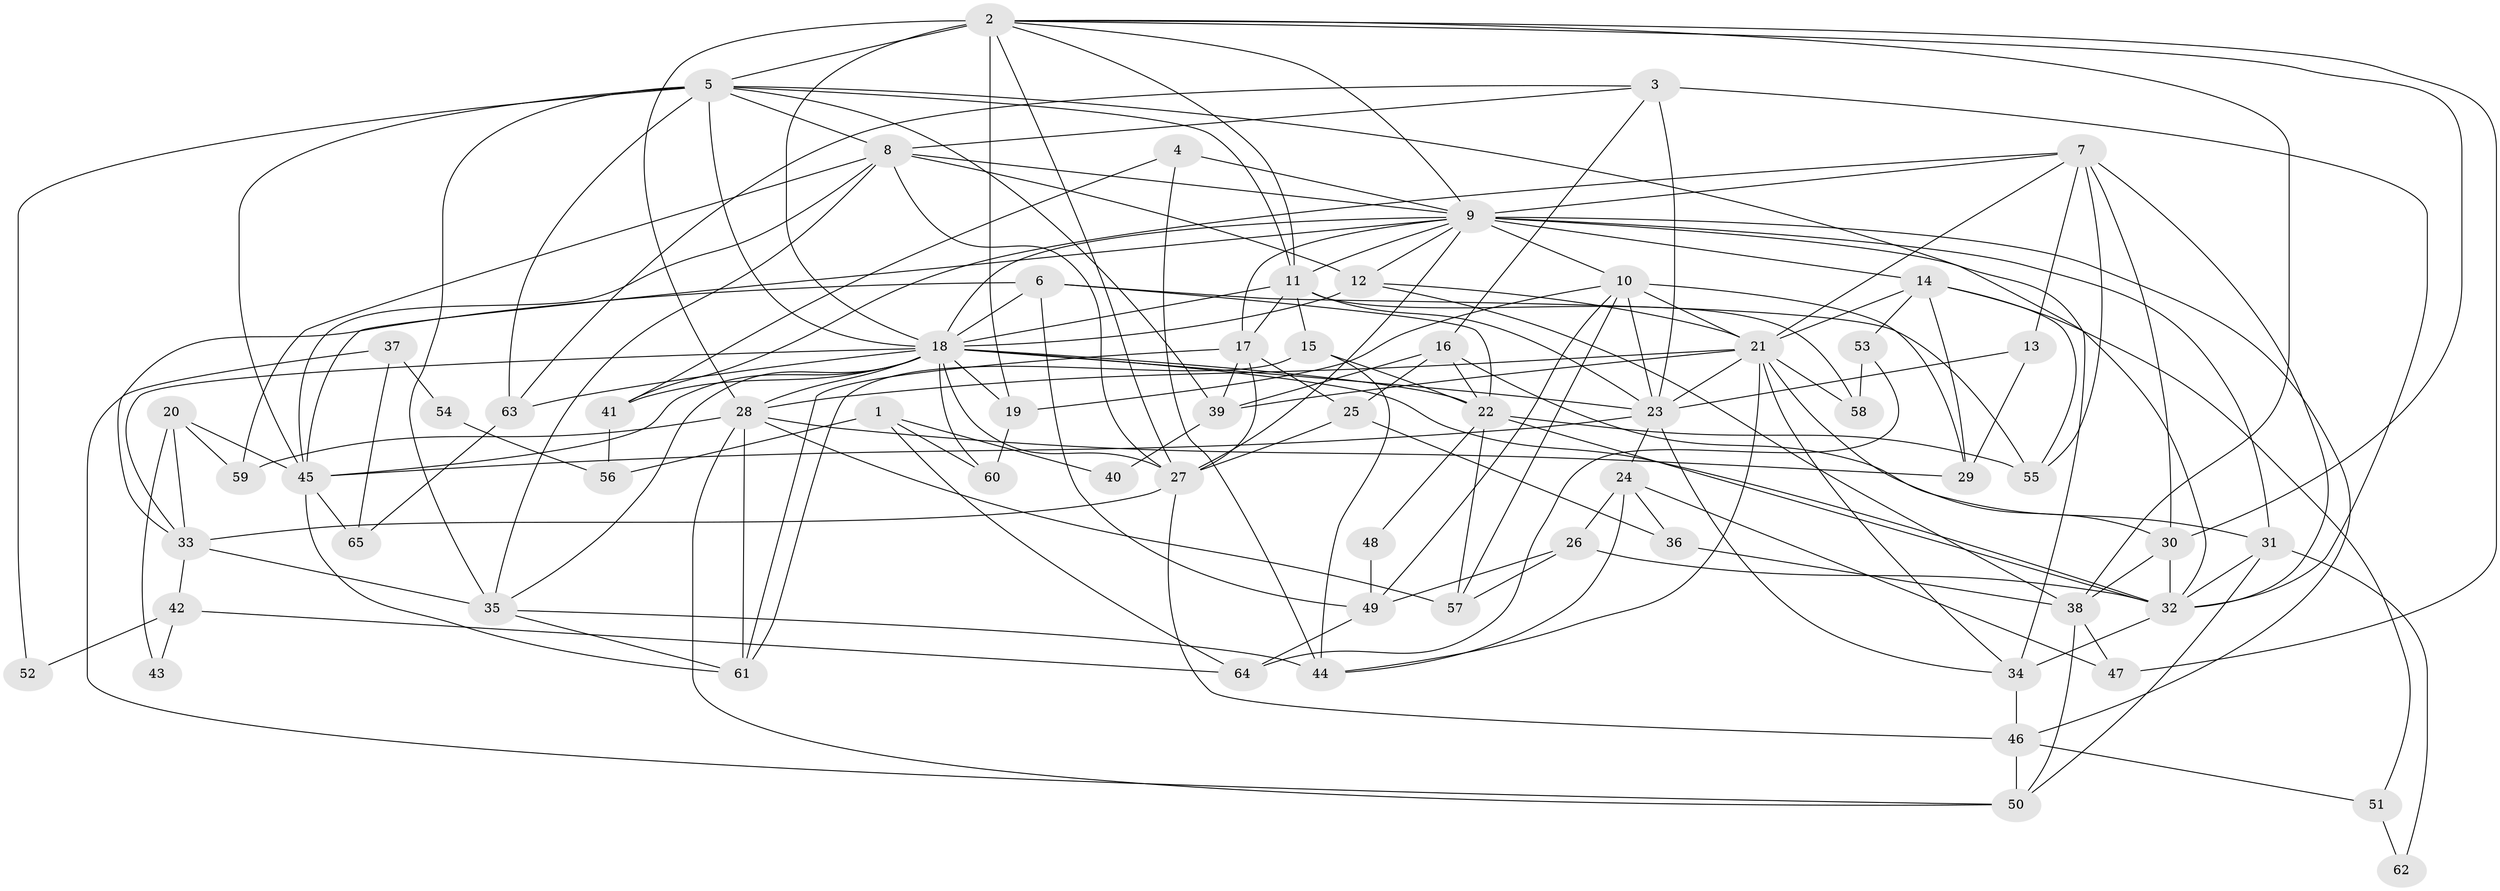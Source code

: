 // original degree distribution, {4: 0.3, 3: 0.26153846153846155, 5: 0.2, 8: 0.015384615384615385, 6: 0.08461538461538462, 2: 0.12307692307692308, 9: 0.015384615384615385}
// Generated by graph-tools (version 1.1) at 2025/36/03/09/25 02:36:15]
// undirected, 65 vertices, 172 edges
graph export_dot {
graph [start="1"]
  node [color=gray90,style=filled];
  1;
  2;
  3;
  4;
  5;
  6;
  7;
  8;
  9;
  10;
  11;
  12;
  13;
  14;
  15;
  16;
  17;
  18;
  19;
  20;
  21;
  22;
  23;
  24;
  25;
  26;
  27;
  28;
  29;
  30;
  31;
  32;
  33;
  34;
  35;
  36;
  37;
  38;
  39;
  40;
  41;
  42;
  43;
  44;
  45;
  46;
  47;
  48;
  49;
  50;
  51;
  52;
  53;
  54;
  55;
  56;
  57;
  58;
  59;
  60;
  61;
  62;
  63;
  64;
  65;
  1 -- 40 [weight=1.0];
  1 -- 56 [weight=1.0];
  1 -- 60 [weight=1.0];
  1 -- 64 [weight=1.0];
  2 -- 5 [weight=1.0];
  2 -- 9 [weight=1.0];
  2 -- 11 [weight=1.0];
  2 -- 18 [weight=2.0];
  2 -- 19 [weight=5.0];
  2 -- 27 [weight=1.0];
  2 -- 28 [weight=1.0];
  2 -- 30 [weight=1.0];
  2 -- 38 [weight=1.0];
  2 -- 47 [weight=1.0];
  3 -- 8 [weight=1.0];
  3 -- 16 [weight=1.0];
  3 -- 23 [weight=1.0];
  3 -- 32 [weight=1.0];
  3 -- 63 [weight=1.0];
  4 -- 9 [weight=1.0];
  4 -- 41 [weight=1.0];
  4 -- 44 [weight=1.0];
  5 -- 8 [weight=1.0];
  5 -- 11 [weight=1.0];
  5 -- 18 [weight=1.0];
  5 -- 34 [weight=3.0];
  5 -- 35 [weight=3.0];
  5 -- 39 [weight=1.0];
  5 -- 45 [weight=1.0];
  5 -- 52 [weight=1.0];
  5 -- 63 [weight=1.0];
  6 -- 18 [weight=1.0];
  6 -- 22 [weight=1.0];
  6 -- 33 [weight=1.0];
  6 -- 49 [weight=1.0];
  6 -- 55 [weight=1.0];
  7 -- 9 [weight=1.0];
  7 -- 13 [weight=1.0];
  7 -- 21 [weight=1.0];
  7 -- 30 [weight=1.0];
  7 -- 32 [weight=1.0];
  7 -- 41 [weight=1.0];
  7 -- 55 [weight=1.0];
  8 -- 9 [weight=1.0];
  8 -- 12 [weight=1.0];
  8 -- 27 [weight=1.0];
  8 -- 35 [weight=1.0];
  8 -- 45 [weight=1.0];
  8 -- 59 [weight=1.0];
  9 -- 10 [weight=2.0];
  9 -- 11 [weight=1.0];
  9 -- 12 [weight=1.0];
  9 -- 14 [weight=1.0];
  9 -- 17 [weight=2.0];
  9 -- 18 [weight=1.0];
  9 -- 27 [weight=2.0];
  9 -- 31 [weight=2.0];
  9 -- 32 [weight=2.0];
  9 -- 45 [weight=1.0];
  9 -- 46 [weight=1.0];
  10 -- 19 [weight=1.0];
  10 -- 21 [weight=1.0];
  10 -- 23 [weight=1.0];
  10 -- 29 [weight=1.0];
  10 -- 49 [weight=1.0];
  10 -- 57 [weight=1.0];
  11 -- 15 [weight=1.0];
  11 -- 17 [weight=1.0];
  11 -- 18 [weight=2.0];
  11 -- 23 [weight=1.0];
  11 -- 58 [weight=1.0];
  12 -- 18 [weight=1.0];
  12 -- 21 [weight=2.0];
  12 -- 38 [weight=1.0];
  13 -- 23 [weight=1.0];
  13 -- 29 [weight=1.0];
  14 -- 21 [weight=1.0];
  14 -- 29 [weight=1.0];
  14 -- 51 [weight=1.0];
  14 -- 53 [weight=1.0];
  14 -- 55 [weight=1.0];
  15 -- 22 [weight=1.0];
  15 -- 44 [weight=1.0];
  15 -- 61 [weight=1.0];
  16 -- 22 [weight=1.0];
  16 -- 25 [weight=1.0];
  16 -- 31 [weight=1.0];
  16 -- 39 [weight=1.0];
  17 -- 25 [weight=1.0];
  17 -- 27 [weight=1.0];
  17 -- 39 [weight=1.0];
  17 -- 61 [weight=1.0];
  18 -- 19 [weight=1.0];
  18 -- 22 [weight=1.0];
  18 -- 23 [weight=1.0];
  18 -- 27 [weight=1.0];
  18 -- 28 [weight=2.0];
  18 -- 32 [weight=1.0];
  18 -- 33 [weight=1.0];
  18 -- 35 [weight=1.0];
  18 -- 41 [weight=1.0];
  18 -- 45 [weight=1.0];
  18 -- 60 [weight=1.0];
  18 -- 63 [weight=1.0];
  19 -- 60 [weight=2.0];
  20 -- 33 [weight=1.0];
  20 -- 43 [weight=1.0];
  20 -- 45 [weight=1.0];
  20 -- 59 [weight=1.0];
  21 -- 23 [weight=1.0];
  21 -- 28 [weight=2.0];
  21 -- 30 [weight=1.0];
  21 -- 34 [weight=1.0];
  21 -- 39 [weight=1.0];
  21 -- 44 [weight=1.0];
  21 -- 58 [weight=1.0];
  22 -- 32 [weight=1.0];
  22 -- 48 [weight=1.0];
  22 -- 55 [weight=1.0];
  22 -- 57 [weight=1.0];
  23 -- 24 [weight=1.0];
  23 -- 34 [weight=1.0];
  23 -- 45 [weight=1.0];
  24 -- 26 [weight=1.0];
  24 -- 36 [weight=1.0];
  24 -- 44 [weight=1.0];
  24 -- 47 [weight=1.0];
  25 -- 27 [weight=1.0];
  25 -- 36 [weight=1.0];
  26 -- 32 [weight=1.0];
  26 -- 49 [weight=1.0];
  26 -- 57 [weight=1.0];
  27 -- 33 [weight=1.0];
  27 -- 46 [weight=1.0];
  28 -- 29 [weight=1.0];
  28 -- 50 [weight=1.0];
  28 -- 57 [weight=2.0];
  28 -- 59 [weight=1.0];
  28 -- 61 [weight=1.0];
  30 -- 32 [weight=2.0];
  30 -- 38 [weight=1.0];
  31 -- 32 [weight=1.0];
  31 -- 50 [weight=1.0];
  31 -- 62 [weight=1.0];
  32 -- 34 [weight=1.0];
  33 -- 35 [weight=1.0];
  33 -- 42 [weight=1.0];
  34 -- 46 [weight=1.0];
  35 -- 44 [weight=1.0];
  35 -- 61 [weight=1.0];
  36 -- 38 [weight=1.0];
  37 -- 50 [weight=1.0];
  37 -- 54 [weight=1.0];
  37 -- 65 [weight=1.0];
  38 -- 47 [weight=1.0];
  38 -- 50 [weight=1.0];
  39 -- 40 [weight=1.0];
  41 -- 56 [weight=1.0];
  42 -- 43 [weight=1.0];
  42 -- 52 [weight=1.0];
  42 -- 64 [weight=1.0];
  45 -- 61 [weight=1.0];
  45 -- 65 [weight=1.0];
  46 -- 50 [weight=1.0];
  46 -- 51 [weight=1.0];
  48 -- 49 [weight=1.0];
  49 -- 64 [weight=1.0];
  51 -- 62 [weight=1.0];
  53 -- 58 [weight=1.0];
  53 -- 64 [weight=1.0];
  54 -- 56 [weight=1.0];
  63 -- 65 [weight=1.0];
}
